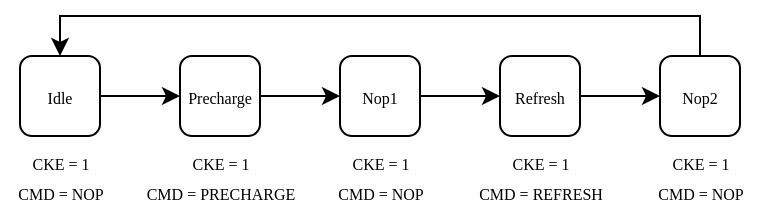 <mxfile version="21.3.7" type="device">
  <diagram name="Page-1" id="mYEVwH0kqnoIUrjk4hYW">
    <mxGraphModel dx="683" dy="464" grid="1" gridSize="10" guides="1" tooltips="1" connect="1" arrows="1" fold="1" page="1" pageScale="1" pageWidth="1169" pageHeight="827" math="0" shadow="0">
      <root>
        <mxCell id="0" />
        <mxCell id="1" parent="0" />
        <mxCell id="sWgjiXgfkhVyoNdiIlse-9" style="edgeStyle=orthogonalEdgeStyle;rounded=0;orthogonalLoop=1;jettySize=auto;html=1;entryX=0;entryY=0.5;entryDx=0;entryDy=0;" edge="1" parent="1" source="T048nMQ6dCF7VMvcOStz-1" target="T048nMQ6dCF7VMvcOStz-17">
          <mxGeometry relative="1" as="geometry" />
        </mxCell>
        <mxCell id="T048nMQ6dCF7VMvcOStz-1" value="&lt;font style=&quot;font-size: 8px;&quot; data-font-src=&quot;https://fonts.googleapis.com/css?family=calibri&quot; face=&quot;calibri&quot;&gt;Idle&lt;/font&gt;" style="rounded=1;whiteSpace=wrap;html=1;" parent="1" vertex="1">
          <mxGeometry x="200" y="200" width="40" height="40" as="geometry" />
        </mxCell>
        <mxCell id="T048nMQ6dCF7VMvcOStz-16" value="&lt;font data-font-src=&quot;https://fonts.googleapis.com/css?family=calibri&quot; face=&quot;calibri&quot; style=&quot;font-size: 8px;&quot;&gt;CKE = 1&lt;br&gt;CMD = NOP&lt;br&gt;&lt;/font&gt;" style="text;html=1;align=center;verticalAlign=middle;resizable=0;points=[];autosize=1;strokeColor=none;fillColor=none;" parent="1" vertex="1">
          <mxGeometry x="190" y="240" width="60" height="40" as="geometry" />
        </mxCell>
        <mxCell id="sWgjiXgfkhVyoNdiIlse-1" style="edgeStyle=orthogonalEdgeStyle;rounded=0;orthogonalLoop=1;jettySize=auto;html=1;entryX=0;entryY=0.5;entryDx=0;entryDy=0;" edge="1" parent="1" source="T048nMQ6dCF7VMvcOStz-17" target="T048nMQ6dCF7VMvcOStz-20">
          <mxGeometry relative="1" as="geometry" />
        </mxCell>
        <mxCell id="T048nMQ6dCF7VMvcOStz-17" value="&lt;font face=&quot;calibri&quot;&gt;&lt;span style=&quot;font-size: 8px;&quot;&gt;Precharge&lt;/span&gt;&lt;/font&gt;" style="rounded=1;whiteSpace=wrap;html=1;" parent="1" vertex="1">
          <mxGeometry x="280" y="200" width="40" height="40" as="geometry" />
        </mxCell>
        <mxCell id="T048nMQ6dCF7VMvcOStz-19" value="&lt;font data-font-src=&quot;https://fonts.googleapis.com/css?family=calibri&quot; face=&quot;calibri&quot; style=&quot;font-size: 8px;&quot;&gt;CKE = 1&lt;br&gt;CMD = PRECHARGE&lt;br&gt;&lt;/font&gt;" style="text;html=1;align=center;verticalAlign=middle;resizable=0;points=[];autosize=1;strokeColor=none;fillColor=none;" parent="1" vertex="1">
          <mxGeometry x="255" y="240" width="90" height="40" as="geometry" />
        </mxCell>
        <mxCell id="sWgjiXgfkhVyoNdiIlse-2" style="edgeStyle=orthogonalEdgeStyle;rounded=0;orthogonalLoop=1;jettySize=auto;html=1;entryX=0;entryY=0.5;entryDx=0;entryDy=0;" edge="1" parent="1" source="T048nMQ6dCF7VMvcOStz-20" target="T048nMQ6dCF7VMvcOStz-25">
          <mxGeometry relative="1" as="geometry" />
        </mxCell>
        <mxCell id="T048nMQ6dCF7VMvcOStz-20" value="&lt;font face=&quot;calibri&quot;&gt;&lt;span style=&quot;font-size: 8px;&quot;&gt;Nop1&lt;/span&gt;&lt;/font&gt;" style="rounded=1;whiteSpace=wrap;html=1;" parent="1" vertex="1">
          <mxGeometry x="360" y="200" width="40" height="40" as="geometry" />
        </mxCell>
        <mxCell id="sWgjiXgfkhVyoNdiIlse-4" style="edgeStyle=orthogonalEdgeStyle;rounded=0;orthogonalLoop=1;jettySize=auto;html=1;entryX=0;entryY=0.5;entryDx=0;entryDy=0;" edge="1" parent="1" source="T048nMQ6dCF7VMvcOStz-25" target="T048nMQ6dCF7VMvcOStz-28">
          <mxGeometry relative="1" as="geometry" />
        </mxCell>
        <mxCell id="T048nMQ6dCF7VMvcOStz-25" value="&lt;font face=&quot;calibri&quot;&gt;&lt;span style=&quot;font-size: 8px;&quot;&gt;Refresh&lt;/span&gt;&lt;/font&gt;" style="rounded=1;whiteSpace=wrap;html=1;" parent="1" vertex="1">
          <mxGeometry x="440" y="200" width="40" height="40" as="geometry" />
        </mxCell>
        <mxCell id="sWgjiXgfkhVyoNdiIlse-8" style="edgeStyle=orthogonalEdgeStyle;rounded=0;orthogonalLoop=1;jettySize=auto;html=1;entryX=0.5;entryY=0;entryDx=0;entryDy=0;" edge="1" parent="1" source="T048nMQ6dCF7VMvcOStz-28" target="T048nMQ6dCF7VMvcOStz-1">
          <mxGeometry relative="1" as="geometry">
            <mxPoint x="600" y="220" as="targetPoint" />
            <Array as="points">
              <mxPoint x="540" y="180" />
              <mxPoint x="220" y="180" />
            </Array>
          </mxGeometry>
        </mxCell>
        <mxCell id="T048nMQ6dCF7VMvcOStz-28" value="&lt;font face=&quot;calibri&quot;&gt;&lt;span style=&quot;font-size: 8px;&quot;&gt;Nop2&lt;/span&gt;&lt;/font&gt;" style="rounded=1;whiteSpace=wrap;html=1;" parent="1" vertex="1">
          <mxGeometry x="520" y="200" width="40" height="40" as="geometry" />
        </mxCell>
        <mxCell id="T048nMQ6dCF7VMvcOStz-31" value="&lt;font data-font-src=&quot;https://fonts.googleapis.com/css?family=calibri&quot; face=&quot;calibri&quot; style=&quot;font-size: 8px;&quot;&gt;CKE = 1&lt;br&gt;CMD = REFRESH&lt;br&gt;&lt;/font&gt;" style="text;html=1;align=center;verticalAlign=middle;resizable=0;points=[];autosize=1;strokeColor=none;fillColor=none;" parent="1" vertex="1">
          <mxGeometry x="420" y="240" width="80" height="40" as="geometry" />
        </mxCell>
        <mxCell id="T048nMQ6dCF7VMvcOStz-34" value="&lt;font data-font-src=&quot;https://fonts.googleapis.com/css?family=calibri&quot; face=&quot;calibri&quot; style=&quot;font-size: 8px;&quot;&gt;CKE = 1&lt;br&gt;CMD = NOP&lt;br&gt;&lt;/font&gt;" style="text;html=1;align=center;verticalAlign=middle;resizable=0;points=[];autosize=1;strokeColor=none;fillColor=none;" parent="1" vertex="1">
          <mxGeometry x="510" y="240" width="60" height="40" as="geometry" />
        </mxCell>
        <mxCell id="sWgjiXgfkhVyoNdiIlse-10" value="&lt;font data-font-src=&quot;https://fonts.googleapis.com/css?family=calibri&quot; face=&quot;calibri&quot; style=&quot;font-size: 8px;&quot;&gt;CKE = 1&lt;br&gt;CMD = NOP&lt;br&gt;&lt;/font&gt;" style="text;html=1;align=center;verticalAlign=middle;resizable=0;points=[];autosize=1;strokeColor=none;fillColor=none;" vertex="1" parent="1">
          <mxGeometry x="350" y="240" width="60" height="40" as="geometry" />
        </mxCell>
      </root>
    </mxGraphModel>
  </diagram>
</mxfile>
